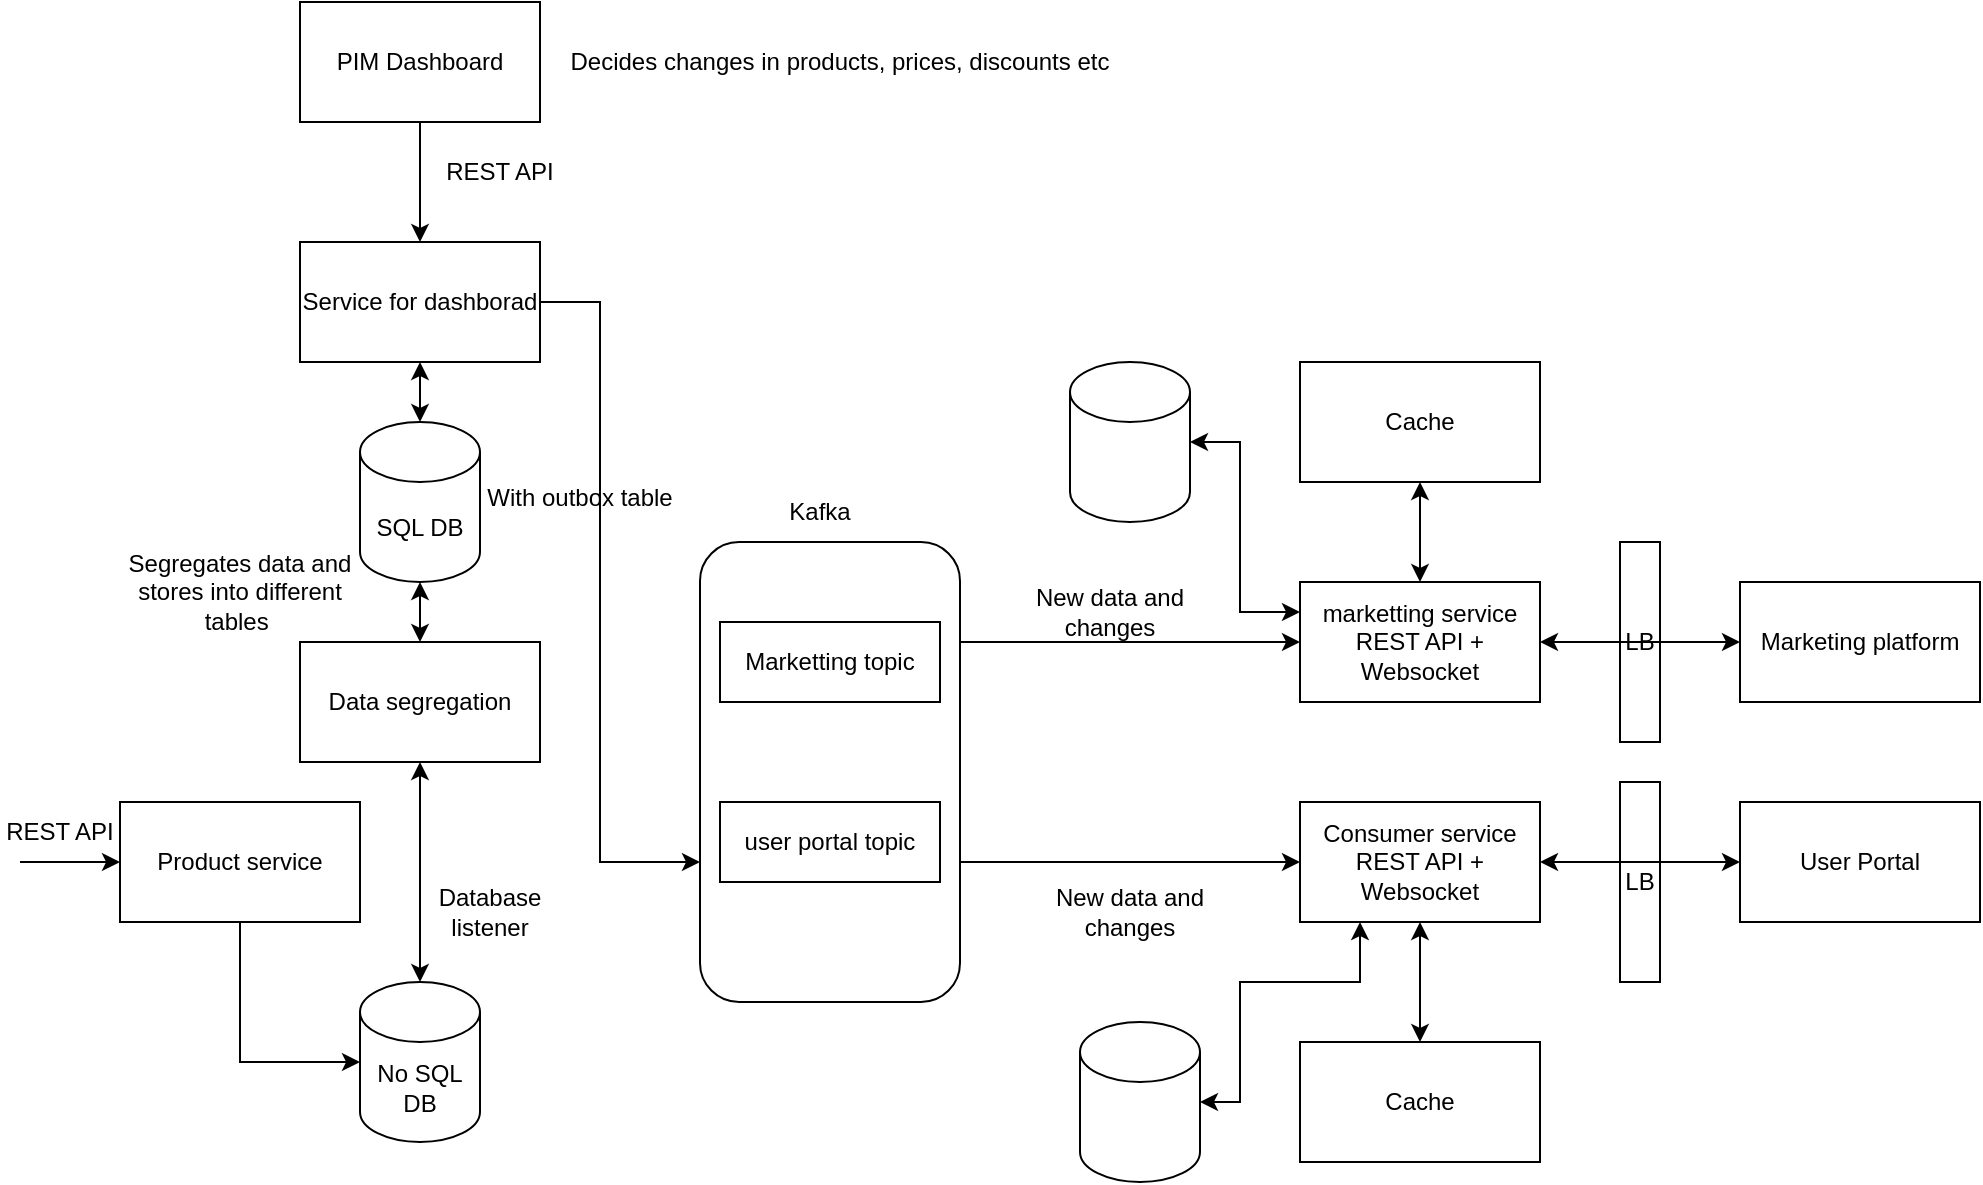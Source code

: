 <mxfile version="25.0.3">
  <diagram name="Page-1" id="icbtAMpXjTqal6H1kOU1">
    <mxGraphModel dx="1193" dy="1968" grid="1" gridSize="10" guides="1" tooltips="1" connect="1" arrows="1" fold="1" page="1" pageScale="1" pageWidth="827" pageHeight="1169" math="0" shadow="0">
      <root>
        <mxCell id="0" />
        <mxCell id="1" parent="0" />
        <mxCell id="amNSyO6ynzr6-3V9OJCB-4" value="REST API" style="text;html=1;align=center;verticalAlign=middle;whiteSpace=wrap;rounded=0;" parent="1" vertex="1">
          <mxGeometry x="300" y="310" width="60" height="30" as="geometry" />
        </mxCell>
        <mxCell id="amNSyO6ynzr6-3V9OJCB-14" value="" style="endArrow=classic;html=1;rounded=0;exitX=0.5;exitY=0;exitDx=0;exitDy=0;exitPerimeter=0;" parent="1" edge="1">
          <mxGeometry width="50" height="50" relative="1" as="geometry">
            <mxPoint x="310" y="340.0" as="sourcePoint" />
            <mxPoint x="360" y="340" as="targetPoint" />
          </mxGeometry>
        </mxCell>
        <mxCell id="amNSyO6ynzr6-3V9OJCB-15" value="Product service" style="rounded=0;whiteSpace=wrap;html=1;" parent="1" vertex="1">
          <mxGeometry x="360" y="310" width="120" height="60" as="geometry" />
        </mxCell>
        <mxCell id="amNSyO6ynzr6-3V9OJCB-16" value="" style="endArrow=classic;html=1;rounded=0;exitX=0.5;exitY=1;exitDx=0;exitDy=0;" parent="1" source="amNSyO6ynzr6-3V9OJCB-15" edge="1">
          <mxGeometry width="50" height="50" relative="1" as="geometry">
            <mxPoint x="380" y="450" as="sourcePoint" />
            <mxPoint x="480" y="440" as="targetPoint" />
            <Array as="points">
              <mxPoint x="420" y="440" />
            </Array>
          </mxGeometry>
        </mxCell>
        <mxCell id="amNSyO6ynzr6-3V9OJCB-17" value="&lt;div&gt;No SQL DB&lt;/div&gt;" style="shape=cylinder3;whiteSpace=wrap;html=1;boundedLbl=1;backgroundOutline=1;size=15;" parent="1" vertex="1">
          <mxGeometry x="480" y="400" width="60" height="80" as="geometry" />
        </mxCell>
        <mxCell id="amNSyO6ynzr6-3V9OJCB-18" value="User Portal" style="rounded=0;whiteSpace=wrap;html=1;" parent="1" vertex="1">
          <mxGeometry x="1170" y="310" width="120" height="60" as="geometry" />
        </mxCell>
        <mxCell id="amNSyO6ynzr6-3V9OJCB-28" value="M&lt;span style=&quot;background-color: initial;&quot;&gt;arketing platform&lt;/span&gt;" style="rounded=0;whiteSpace=wrap;html=1;" parent="1" vertex="1">
          <mxGeometry x="1170" y="200" width="120" height="60" as="geometry" />
        </mxCell>
        <mxCell id="amNSyO6ynzr6-3V9OJCB-33" value="" style="endArrow=classic;html=1;rounded=0;exitX=1;exitY=0.5;exitDx=0;exitDy=0;entryX=0;entryY=0.5;entryDx=0;entryDy=0;" parent="1" source="oi7zK36rkkXy3CTbxWM6-8" edge="1">
          <mxGeometry width="50" height="50" relative="1" as="geometry">
            <mxPoint x="570" y="130" as="sourcePoint" />
            <mxPoint x="650" y="340" as="targetPoint" />
            <Array as="points">
              <mxPoint x="600" y="60" />
              <mxPoint x="600" y="200" />
              <mxPoint x="600" y="340" />
            </Array>
          </mxGeometry>
        </mxCell>
        <mxCell id="amNSyO6ynzr6-3V9OJCB-38" value="Consumer service&lt;div&gt;REST API + Websocket&lt;/div&gt;" style="rounded=0;whiteSpace=wrap;html=1;" parent="1" vertex="1">
          <mxGeometry x="950" y="310" width="120" height="60" as="geometry" />
        </mxCell>
        <mxCell id="amNSyO6ynzr6-3V9OJCB-39" value="marketting service&lt;div&gt;REST API + Websocket&lt;/div&gt;" style="rounded=0;whiteSpace=wrap;html=1;" parent="1" vertex="1">
          <mxGeometry x="950" y="200" width="120" height="60" as="geometry" />
        </mxCell>
        <mxCell id="oi7zK36rkkXy3CTbxWM6-2" value="LB" style="rounded=0;whiteSpace=wrap;html=1;" vertex="1" parent="1">
          <mxGeometry x="1110" y="180" width="20" height="100" as="geometry" />
        </mxCell>
        <mxCell id="oi7zK36rkkXy3CTbxWM6-3" value="LB" style="rounded=0;whiteSpace=wrap;html=1;" vertex="1" parent="1">
          <mxGeometry x="1110" y="300" width="20" height="100" as="geometry" />
        </mxCell>
        <mxCell id="oi7zK36rkkXy3CTbxWM6-4" value="Cache" style="rounded=0;whiteSpace=wrap;html=1;" vertex="1" parent="1">
          <mxGeometry x="950" y="430" width="120" height="60" as="geometry" />
        </mxCell>
        <mxCell id="oi7zK36rkkXy3CTbxWM6-5" value="Cache" style="rounded=0;whiteSpace=wrap;html=1;" vertex="1" parent="1">
          <mxGeometry x="950" y="90" width="120" height="60" as="geometry" />
        </mxCell>
        <mxCell id="oi7zK36rkkXy3CTbxWM6-6" value="" style="endArrow=classic;startArrow=classic;html=1;rounded=0;exitX=0.5;exitY=0;exitDx=0;exitDy=0;entryX=0.5;entryY=1;entryDx=0;entryDy=0;" edge="1" parent="1" source="oi7zK36rkkXy3CTbxWM6-4" target="amNSyO6ynzr6-3V9OJCB-38">
          <mxGeometry width="50" height="50" relative="1" as="geometry">
            <mxPoint x="750" y="290" as="sourcePoint" />
            <mxPoint x="800" y="240" as="targetPoint" />
          </mxGeometry>
        </mxCell>
        <mxCell id="oi7zK36rkkXy3CTbxWM6-7" value="" style="endArrow=classic;startArrow=classic;html=1;rounded=0;exitX=0.5;exitY=0;exitDx=0;exitDy=0;entryX=0.5;entryY=1;entryDx=0;entryDy=0;" edge="1" parent="1" source="amNSyO6ynzr6-3V9OJCB-39" target="oi7zK36rkkXy3CTbxWM6-5">
          <mxGeometry width="50" height="50" relative="1" as="geometry">
            <mxPoint x="1020" y="440" as="sourcePoint" />
            <mxPoint x="1020" y="380" as="targetPoint" />
          </mxGeometry>
        </mxCell>
        <mxCell id="oi7zK36rkkXy3CTbxWM6-8" value="Service for dashborad" style="rounded=0;whiteSpace=wrap;html=1;" vertex="1" parent="1">
          <mxGeometry x="450" y="30" width="120" height="60" as="geometry" />
        </mxCell>
        <mxCell id="oi7zK36rkkXy3CTbxWM6-9" value="PIM Dashboard" style="rounded=0;whiteSpace=wrap;html=1;" vertex="1" parent="1">
          <mxGeometry x="450" y="-90" width="120" height="60" as="geometry" />
        </mxCell>
        <mxCell id="oi7zK36rkkXy3CTbxWM6-10" value="" style="endArrow=classic;html=1;rounded=0;exitX=0.5;exitY=1;exitDx=0;exitDy=0;" edge="1" parent="1" source="oi7zK36rkkXy3CTbxWM6-9" target="oi7zK36rkkXy3CTbxWM6-8">
          <mxGeometry width="50" height="50" relative="1" as="geometry">
            <mxPoint x="750" y="100" as="sourcePoint" />
            <mxPoint x="800" y="50" as="targetPoint" />
          </mxGeometry>
        </mxCell>
        <mxCell id="oi7zK36rkkXy3CTbxWM6-11" value="Decides changes in products, prices, discounts etc" style="text;html=1;align=center;verticalAlign=middle;whiteSpace=wrap;rounded=0;" vertex="1" parent="1">
          <mxGeometry x="570" y="-75" width="300" height="30" as="geometry" />
        </mxCell>
        <mxCell id="oi7zK36rkkXy3CTbxWM6-12" value="" style="shape=cylinder3;whiteSpace=wrap;html=1;boundedLbl=1;backgroundOutline=1;size=15;" vertex="1" parent="1">
          <mxGeometry x="835" y="90" width="60" height="80" as="geometry" />
        </mxCell>
        <mxCell id="oi7zK36rkkXy3CTbxWM6-14" value="" style="shape=cylinder3;whiteSpace=wrap;html=1;boundedLbl=1;backgroundOutline=1;size=15;" vertex="1" parent="1">
          <mxGeometry x="840" y="420" width="60" height="80" as="geometry" />
        </mxCell>
        <mxCell id="oi7zK36rkkXy3CTbxWM6-18" value="" style="endArrow=classic;html=1;rounded=0;entryX=0;entryY=0.5;entryDx=0;entryDy=0;" edge="1" parent="1" target="amNSyO6ynzr6-3V9OJCB-39">
          <mxGeometry width="50" height="50" relative="1" as="geometry">
            <mxPoint x="780" y="230" as="sourcePoint" />
            <mxPoint x="800" y="190" as="targetPoint" />
          </mxGeometry>
        </mxCell>
        <mxCell id="oi7zK36rkkXy3CTbxWM6-19" value="" style="endArrow=classic;html=1;rounded=0;entryX=0;entryY=0.5;entryDx=0;entryDy=0;exitX=0.5;exitY=0;exitDx=0;exitDy=0;exitPerimeter=0;" edge="1" parent="1" target="amNSyO6ynzr6-3V9OJCB-38">
          <mxGeometry width="50" height="50" relative="1" as="geometry">
            <mxPoint x="780" y="340" as="sourcePoint" />
            <mxPoint x="960" y="240" as="targetPoint" />
          </mxGeometry>
        </mxCell>
        <mxCell id="oi7zK36rkkXy3CTbxWM6-20" value="" style="rounded=1;whiteSpace=wrap;html=1;" vertex="1" parent="1">
          <mxGeometry x="650" y="180" width="130" height="230" as="geometry" />
        </mxCell>
        <mxCell id="oi7zK36rkkXy3CTbxWM6-21" value="Kafka" style="text;html=1;align=center;verticalAlign=middle;whiteSpace=wrap;rounded=0;" vertex="1" parent="1">
          <mxGeometry x="680" y="150" width="60" height="30" as="geometry" />
        </mxCell>
        <mxCell id="oi7zK36rkkXy3CTbxWM6-22" value="New data and changes" style="text;html=1;align=center;verticalAlign=middle;whiteSpace=wrap;rounded=0;" vertex="1" parent="1">
          <mxGeometry x="810" y="200" width="90" height="30" as="geometry" />
        </mxCell>
        <mxCell id="oi7zK36rkkXy3CTbxWM6-23" value="New data and changes" style="text;html=1;align=center;verticalAlign=middle;whiteSpace=wrap;rounded=0;" vertex="1" parent="1">
          <mxGeometry x="820" y="350" width="90" height="30" as="geometry" />
        </mxCell>
        <mxCell id="oi7zK36rkkXy3CTbxWM6-25" value="Marketting topic" style="rounded=0;whiteSpace=wrap;html=1;" vertex="1" parent="1">
          <mxGeometry x="660" y="220" width="110" height="40" as="geometry" />
        </mxCell>
        <mxCell id="oi7zK36rkkXy3CTbxWM6-26" value="user portal topic" style="rounded=0;whiteSpace=wrap;html=1;" vertex="1" parent="1">
          <mxGeometry x="660" y="310" width="110" height="40" as="geometry" />
        </mxCell>
        <mxCell id="oi7zK36rkkXy3CTbxWM6-29" value="" style="endArrow=classic;startArrow=classic;html=1;rounded=0;entryX=0;entryY=0.25;entryDx=0;entryDy=0;exitX=1;exitY=0.5;exitDx=0;exitDy=0;exitPerimeter=0;" edge="1" parent="1" source="oi7zK36rkkXy3CTbxWM6-12" target="amNSyO6ynzr6-3V9OJCB-39">
          <mxGeometry width="50" height="50" relative="1" as="geometry">
            <mxPoint x="750" y="240" as="sourcePoint" />
            <mxPoint x="800" y="190" as="targetPoint" />
            <Array as="points">
              <mxPoint x="920" y="130" />
              <mxPoint x="920" y="215" />
            </Array>
          </mxGeometry>
        </mxCell>
        <mxCell id="oi7zK36rkkXy3CTbxWM6-30" value="" style="endArrow=classic;startArrow=classic;html=1;rounded=0;entryX=0.25;entryY=1;entryDx=0;entryDy=0;exitX=1;exitY=0.5;exitDx=0;exitDy=0;exitPerimeter=0;" edge="1" parent="1" source="oi7zK36rkkXy3CTbxWM6-14" target="amNSyO6ynzr6-3V9OJCB-38">
          <mxGeometry width="50" height="50" relative="1" as="geometry">
            <mxPoint x="750" y="240" as="sourcePoint" />
            <mxPoint x="800" y="190" as="targetPoint" />
            <Array as="points">
              <mxPoint x="920" y="460" />
              <mxPoint x="920" y="400" />
              <mxPoint x="980" y="400" />
            </Array>
          </mxGeometry>
        </mxCell>
        <mxCell id="oi7zK36rkkXy3CTbxWM6-31" value="" style="endArrow=classic;startArrow=classic;html=1;rounded=0;exitX=0.5;exitY=0;exitDx=0;exitDy=0;exitPerimeter=0;entryX=0.5;entryY=1;entryDx=0;entryDy=0;" edge="1" parent="1" source="amNSyO6ynzr6-3V9OJCB-17" target="oi7zK36rkkXy3CTbxWM6-37">
          <mxGeometry width="50" height="50" relative="1" as="geometry">
            <mxPoint x="670" y="240" as="sourcePoint" />
            <mxPoint x="510" y="220" as="targetPoint" />
          </mxGeometry>
        </mxCell>
        <mxCell id="oi7zK36rkkXy3CTbxWM6-32" value="With outbox table&lt;div&gt;&lt;br&gt;&lt;/div&gt;" style="text;html=1;align=center;verticalAlign=middle;whiteSpace=wrap;rounded=0;" vertex="1" parent="1">
          <mxGeometry x="540" y="150" width="100" height="30" as="geometry" />
        </mxCell>
        <mxCell id="oi7zK36rkkXy3CTbxWM6-33" value="REST API" style="text;html=1;align=center;verticalAlign=middle;whiteSpace=wrap;rounded=0;" vertex="1" parent="1">
          <mxGeometry x="520" y="-20" width="60" height="30" as="geometry" />
        </mxCell>
        <mxCell id="oi7zK36rkkXy3CTbxWM6-35" value="" style="endArrow=classic;startArrow=classic;html=1;rounded=0;entryX=0;entryY=0.5;entryDx=0;entryDy=0;exitX=1;exitY=0.5;exitDx=0;exitDy=0;" edge="1" parent="1" source="amNSyO6ynzr6-3V9OJCB-39" target="amNSyO6ynzr6-3V9OJCB-28">
          <mxGeometry width="50" height="50" relative="1" as="geometry">
            <mxPoint x="910" y="240" as="sourcePoint" />
            <mxPoint x="960" y="190" as="targetPoint" />
          </mxGeometry>
        </mxCell>
        <mxCell id="oi7zK36rkkXy3CTbxWM6-36" value="" style="endArrow=classic;startArrow=classic;html=1;rounded=0;exitX=1;exitY=0.5;exitDx=0;exitDy=0;entryX=0;entryY=0.5;entryDx=0;entryDy=0;" edge="1" parent="1" source="amNSyO6ynzr6-3V9OJCB-38" target="amNSyO6ynzr6-3V9OJCB-18">
          <mxGeometry width="50" height="50" relative="1" as="geometry">
            <mxPoint x="910" y="240" as="sourcePoint" />
            <mxPoint x="960" y="190" as="targetPoint" />
          </mxGeometry>
        </mxCell>
        <mxCell id="oi7zK36rkkXy3CTbxWM6-37" value="Data segregation" style="rounded=0;whiteSpace=wrap;html=1;" vertex="1" parent="1">
          <mxGeometry x="450" y="230" width="120" height="60" as="geometry" />
        </mxCell>
        <mxCell id="oi7zK36rkkXy3CTbxWM6-38" value="SQL DB" style="shape=cylinder3;whiteSpace=wrap;html=1;boundedLbl=1;backgroundOutline=1;size=15;" vertex="1" parent="1">
          <mxGeometry x="480" y="120" width="60" height="80" as="geometry" />
        </mxCell>
        <mxCell id="oi7zK36rkkXy3CTbxWM6-39" value="" style="endArrow=classic;startArrow=classic;html=1;rounded=0;exitX=0.5;exitY=0;exitDx=0;exitDy=0;exitPerimeter=0;entryX=0.5;entryY=1;entryDx=0;entryDy=0;" edge="1" parent="1" source="oi7zK36rkkXy3CTbxWM6-38" target="oi7zK36rkkXy3CTbxWM6-8">
          <mxGeometry width="50" height="50" relative="1" as="geometry">
            <mxPoint x="910" y="240" as="sourcePoint" />
            <mxPoint x="960" y="190" as="targetPoint" />
          </mxGeometry>
        </mxCell>
        <mxCell id="oi7zK36rkkXy3CTbxWM6-40" value="" style="endArrow=classic;startArrow=classic;html=1;rounded=0;exitX=0.5;exitY=0;exitDx=0;exitDy=0;entryX=0.5;entryY=1;entryDx=0;entryDy=0;entryPerimeter=0;" edge="1" parent="1" source="oi7zK36rkkXy3CTbxWM6-37" target="oi7zK36rkkXy3CTbxWM6-38">
          <mxGeometry width="50" height="50" relative="1" as="geometry">
            <mxPoint x="910" y="240" as="sourcePoint" />
            <mxPoint x="960" y="190" as="targetPoint" />
          </mxGeometry>
        </mxCell>
        <mxCell id="oi7zK36rkkXy3CTbxWM6-41" value="Segregates data and stores into different tables&amp;nbsp;" style="text;html=1;align=center;verticalAlign=middle;whiteSpace=wrap;rounded=0;" vertex="1" parent="1">
          <mxGeometry x="360" y="190" width="120" height="30" as="geometry" />
        </mxCell>
        <mxCell id="oi7zK36rkkXy3CTbxWM6-42" value="Database listener" style="text;html=1;align=center;verticalAlign=middle;whiteSpace=wrap;rounded=0;" vertex="1" parent="1">
          <mxGeometry x="500" y="350" width="90" height="30" as="geometry" />
        </mxCell>
      </root>
    </mxGraphModel>
  </diagram>
</mxfile>
